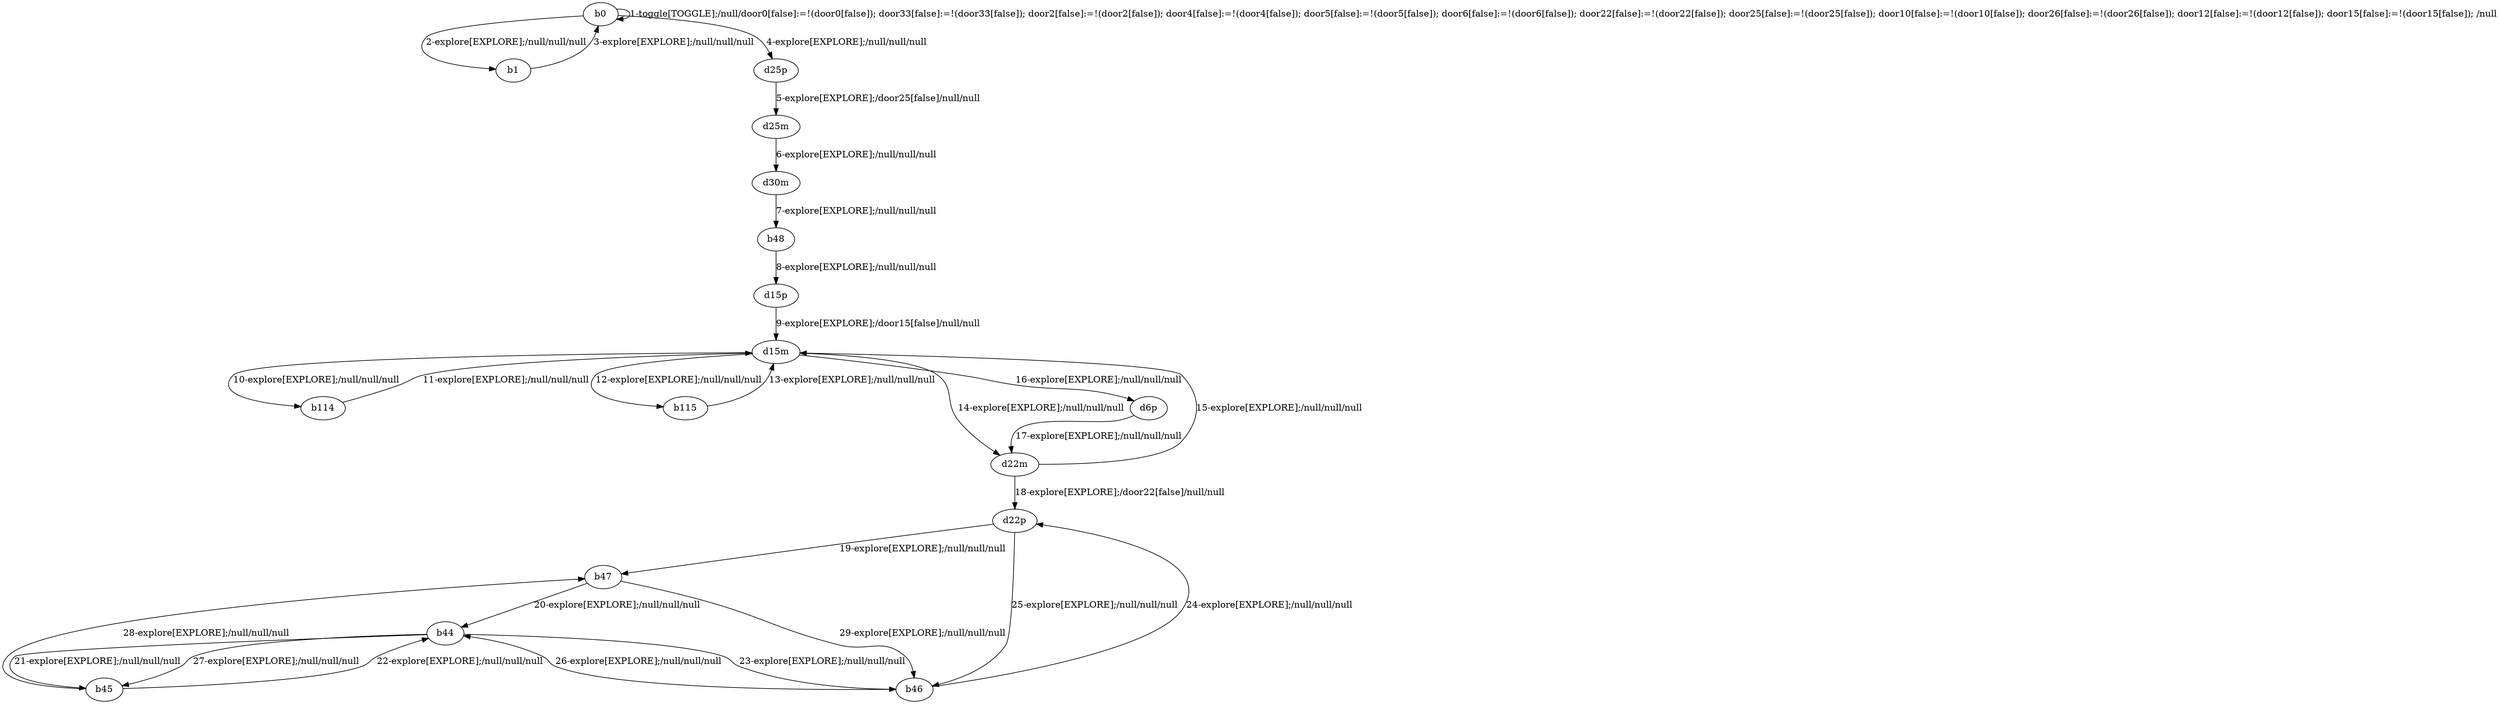 # Total number of goals covered by this test: 1
# b47 --> b46

digraph g {
"b0" -> "b0" [label = "1-toggle[TOGGLE];/null/door0[false]:=!(door0[false]); door33[false]:=!(door33[false]); door2[false]:=!(door2[false]); door4[false]:=!(door4[false]); door5[false]:=!(door5[false]); door6[false]:=!(door6[false]); door22[false]:=!(door22[false]); door25[false]:=!(door25[false]); door10[false]:=!(door10[false]); door26[false]:=!(door26[false]); door12[false]:=!(door12[false]); door15[false]:=!(door15[false]); /null"];
"b0" -> "b1" [label = "2-explore[EXPLORE];/null/null/null"];
"b1" -> "b0" [label = "3-explore[EXPLORE];/null/null/null"];
"b0" -> "d25p" [label = "4-explore[EXPLORE];/null/null/null"];
"d25p" -> "d25m" [label = "5-explore[EXPLORE];/door25[false]/null/null"];
"d25m" -> "d30m" [label = "6-explore[EXPLORE];/null/null/null"];
"d30m" -> "b48" [label = "7-explore[EXPLORE];/null/null/null"];
"b48" -> "d15p" [label = "8-explore[EXPLORE];/null/null/null"];
"d15p" -> "d15m" [label = "9-explore[EXPLORE];/door15[false]/null/null"];
"d15m" -> "b114" [label = "10-explore[EXPLORE];/null/null/null"];
"b114" -> "d15m" [label = "11-explore[EXPLORE];/null/null/null"];
"d15m" -> "b115" [label = "12-explore[EXPLORE];/null/null/null"];
"b115" -> "d15m" [label = "13-explore[EXPLORE];/null/null/null"];
"d15m" -> "d22m" [label = "14-explore[EXPLORE];/null/null/null"];
"d22m" -> "d15m" [label = "15-explore[EXPLORE];/null/null/null"];
"d15m" -> "d6p" [label = "16-explore[EXPLORE];/null/null/null"];
"d6p" -> "d22m" [label = "17-explore[EXPLORE];/null/null/null"];
"d22m" -> "d22p" [label = "18-explore[EXPLORE];/door22[false]/null/null"];
"d22p" -> "b47" [label = "19-explore[EXPLORE];/null/null/null"];
"b47" -> "b44" [label = "20-explore[EXPLORE];/null/null/null"];
"b44" -> "b45" [label = "21-explore[EXPLORE];/null/null/null"];
"b45" -> "b44" [label = "22-explore[EXPLORE];/null/null/null"];
"b44" -> "b46" [label = "23-explore[EXPLORE];/null/null/null"];
"b46" -> "d22p" [label = "24-explore[EXPLORE];/null/null/null"];
"d22p" -> "b46" [label = "25-explore[EXPLORE];/null/null/null"];
"b46" -> "b44" [label = "26-explore[EXPLORE];/null/null/null"];
"b44" -> "b45" [label = "27-explore[EXPLORE];/null/null/null"];
"b45" -> "b47" [label = "28-explore[EXPLORE];/null/null/null"];
"b47" -> "b46" [label = "29-explore[EXPLORE];/null/null/null"];
}